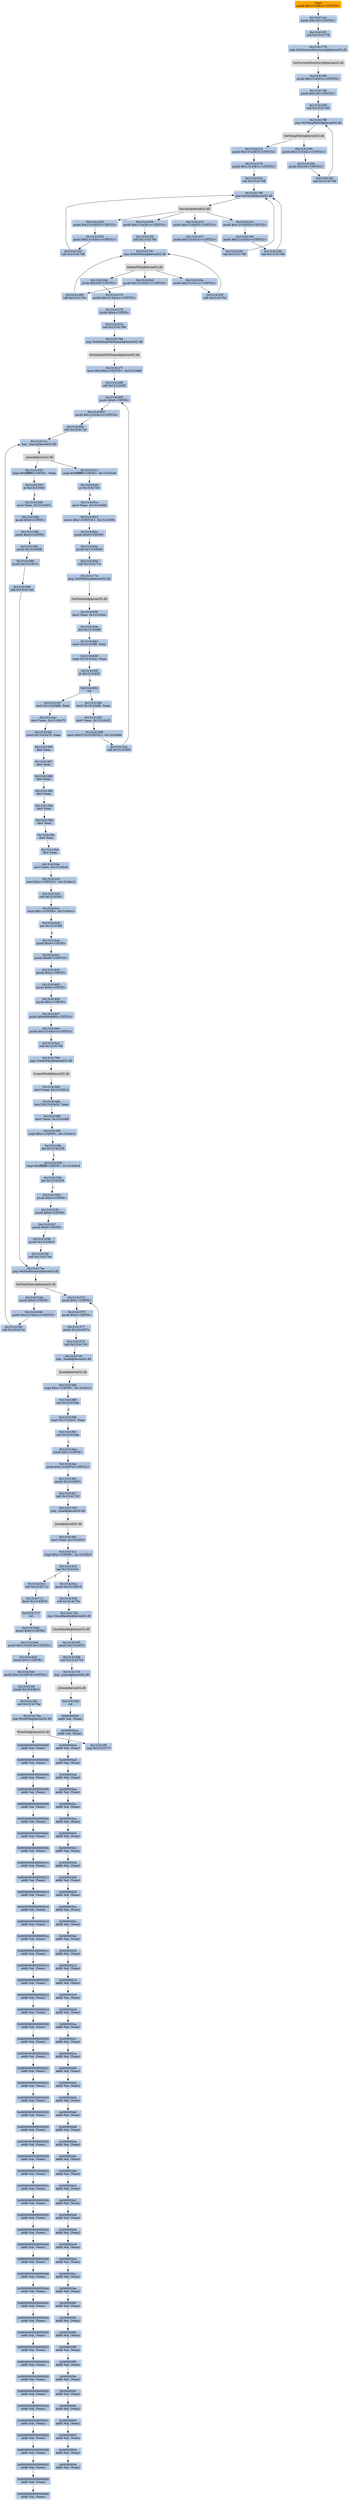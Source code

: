 digraph G {
node[shape=rectangle,style=filled,fillcolor=lightsteelblue,color=lightsteelblue]
bgcolor="transparent"
a0x131411e7pushl_0x13143b1cUINT32[label="start\npushl $0x13143b1c<UINT32>",fillcolor="orange",color="lightgrey"];
a0x131411ecpushl_0x100UINT32[label="0x131411ec\npushl $0x100<UINT32>"];
a0x131411f1call_0x13141778[label="0x131411f1\ncall 0x13141778"];
a0x13141778jmp_GetCurrentDirectoryA_kernel32_dll[label="0x13141778\njmp GetCurrentDirectoryA@kernel32.dll"];
GetCurrentDirectoryA_kernel32_dll[label="GetCurrentDirectoryA@kernel32.dll",fillcolor="lightgrey",color="lightgrey"];
a0x131411f6pushl_0x13143c1cUINT32[label="0x131411f6\npushl $0x13143c1c<UINT32>"];
a0x131411fbpushl_0x100UINT32[label="0x131411fb\npushl $0x100<UINT32>"];
a0x13141200call_0x13141790[label="0x13141200\ncall 0x13141790"];
a0x13141790jmp_GetTempPathA_kernel32_dll[label="0x13141790\njmp GetTempPathA@kernel32.dll"];
GetTempPathA_kernel32_dll[label="GetTempPathA@kernel32.dll",fillcolor="lightgrey",color="lightgrey"];
a0x13141205pushl_0x13143d1cUINT32[label="0x13141205\npushl $0x13143d1c<UINT32>"];
a0x1314120apushl_0x100UINT32[label="0x1314120a\npushl $0x100<UINT32>"];
a0x1314120fcall_0x13141790[label="0x1314120f\ncall 0x13141790"];
a0x13141214pushl_0x13143023UINT32[label="0x13141214\npushl $0x13143023<UINT32>"];
a0x13141219pushl_0x13143b1cUINT32[label="0x13141219\npushl $0x13143b1c<UINT32>"];
a0x1314121ecall_0x131417d8[label="0x1314121e\ncall 0x131417d8"];
a0x131417d8jmp_lstrcatA_kernel32_dll[label="0x131417d8\njmp lstrcatA@kernel32.dll"];
lstrcatA_kernel32_dll[label="lstrcatA@kernel32.dll",fillcolor="lightgrey",color="lightgrey"];
a0x13141223pushl_0x13143025UINT32[label="0x13141223\npushl $0x13143025<UINT32>"];
a0x13141228pushl_0x13143b1cUINT32[label="0x13141228\npushl $0x13143b1c<UINT32>"];
a0x1314122dcall_0x131417d8[label="0x1314122d\ncall 0x131417d8"];
a0x13141232pushl_0x13143051UINT32[label="0x13141232\npushl $0x13143051<UINT32>"];
a0x13141237pushl_0x13143c1cUINT32[label="0x13141237\npushl $0x13143c1c<UINT32>"];
a0x1314123ccall_0x131417d8[label="0x1314123c\ncall 0x131417d8"];
a0x13141241pushl_0x13143025UINT32[label="0x13141241\npushl $0x13143025<UINT32>"];
a0x13141246pushl_0x13143d1cUINT32[label="0x13141246\npushl $0x13143d1c<UINT32>"];
a0x1314124bcall_0x131417d8[label="0x1314124b\ncall 0x131417d8"];
a0x13141250pushl_0x13143b1cUINT32[label="0x13141250\npushl $0x13143b1c<UINT32>"];
a0x13141255call_0x1314176c[label="0x13141255\ncall 0x1314176c"];
a0x1314176cjmp_DeleteFileA_kernel32_dll[label="0x1314176c\njmp DeleteFileA@kernel32.dll"];
DeleteFileA_kernel32_dll[label="DeleteFileA@kernel32.dll",fillcolor="lightgrey",color="lightgrey"];
a0x1314125apushl_0x13143c1cUINT32[label="0x1314125a\npushl $0x13143c1c<UINT32>"];
a0x1314125fcall_0x1314176c[label="0x1314125f\ncall 0x1314176c"];
a0x13141264pushl_0x13143d1cUINT32[label="0x13141264\npushl $0x13143d1c<UINT32>"];
a0x13141269call_0x1314176c[label="0x13141269\ncall 0x1314176c"];
a0x1314126epushl_0x100UINT32[label="0x1314126e\npushl $0x100<UINT32>"];
a0x13141273pushl_0x13143a1cUINT32[label="0x13141273\npushl $0x13143a1c<UINT32>"];
a0x13141278pushl_0x0UINT8[label="0x13141278\npushl $0x0<UINT8>"];
a0x1314127acall_0x13141784[label="0x1314127a\ncall 0x13141784"];
a0x13141784jmp_GetModuleFileNameA_kernel32_dll[label="0x13141784\njmp GetModuleFileNameA@kernel32.dll"];
GetModuleFileNameA_kernel32_dll[label="GetModuleFileNameA@kernel32.dll",fillcolor="lightgrey",color="lightgrey"];
a0x1314127fmovl_0x1964UINT32_0x131434f8[label="0x1314127f\nmovl $0x1964<UINT32>, 0x131434f8"];
a0x13141289call_0x13141605[label="0x13141289\ncall 0x13141605"];
a0x13141605pushl_0x0UINT8[label="0x13141605\npushl $0x0<UINT8>"];
a0x13141607pushl_0x13143a1cUINT32[label="0x13141607\npushl $0x13143a1c<UINT32>"];
a0x1314160ccall_0x131417cc[label="0x1314160c\ncall 0x131417cc"];
a0x131417ccjmp__lopen_kernel32_dll[label="0x131417cc\njmp _lopen@kernel32.dll"];
a_lopen_kernel32_dll[label="_lopen@kernel32.dll",fillcolor="lightgrey",color="lightgrey"];
a0x13141611cmpl_0xffffffffUINT8_0x131435e8[label="0x13141611\ncmpl $0xffffffff<UINT8>, 0x131435e8"];
a0x13141618je_0x13141703[label="0x13141618\nje 0x13141703"];
a0x1314161emovl_eax_0x131435e8[label="0x1314161e\nmovl %eax, 0x131435e8"];
a0x13141623movw_0x1UINT16_0x1314300b[label="0x13141623\nmovw $0x1<UINT16>, 0x1314300b"];
a0x1314162cpushl_0x0UINT8[label="0x1314162c\npushl $0x0<UINT8>"];
a0x1314162epushl_0x131435e8[label="0x1314162e\npushl 0x131435e8"];
a0x13141634call_0x1314177e[label="0x13141634\ncall 0x1314177e"];
a0x1314177ejmp_GetFileSize_kernel32_dll[label="0x1314177e\njmp GetFileSize@kernel32.dll"];
GetFileSize_kernel32_dll[label="GetFileSize@kernel32.dll",fillcolor="lightgrey",color="lightgrey"];
a0x13141639movl_eax_0x131435ec[label="0x13141639\nmovl %eax, 0x131435ec"];
a0x1314163eincl_0x131434f8[label="0x1314163e\nincl 0x131434f8"];
a0x13141644movl_0x131434f8_eax[label="0x13141644\nmovl 0x131434f8, %eax"];
a0x13141649cmpl_0x131435ec_eax[label="0x13141649\ncmpl 0x131435ec, %eax"];
a0x1314164fjb_0x13141652[label="0x1314164f\njb 0x13141652"];
a0x13141651ret[label="0x13141651\nret"];
a0x1314128emovl_0x131434f8_eax[label="0x1314128e\nmovl 0x131434f8, %eax"];
a0x13141293movl_eax_0x13143e20[label="0x13141293\nmovl %eax, 0x13143e20"];
a0x13141298movl_0x2710UINT32_0x131434f8[label="0x13141298\nmovl $0x2710<UINT32>, 0x131434f8"];
a0x131412a2call_0x13141605[label="0x131412a2\ncall 0x13141605"];
a0x131412a7movl_0x131434f8_eax[label="0x131412a7\nmovl 0x131434f8, %eax"];
a0x131412acmovl_eax_0x13143e70[label="0x131412ac\nmovl %eax, 0x13143e70"];
a0x131412b1movl_0x13143e70_eax[label="0x131412b1\nmovl 0x13143e70, %eax"];
a0x131412b6decl_eax[label="0x131412b6\ndecl %eax"];
a0x131412b7decl_eax[label="0x131412b7\ndecl %eax"];
a0x131412b8decl_eax[label="0x131412b8\ndecl %eax"];
a0x131412b9decl_eax[label="0x131412b9\ndecl %eax"];
a0x131412badecl_eax[label="0x131412ba\ndecl %eax"];
a0x131412bbdecl_eax[label="0x131412bb\ndecl %eax"];
a0x131412bcdecl_eax[label="0x131412bc\ndecl %eax"];
a0x131412bddecl_eax[label="0x131412bd\ndecl %eax"];
a0x131412bemovl_eax_0x13143ec0[label="0x131412be\nmovl %eax, 0x13143ec0"];
a0x131412c3movl_0x1UINT32_0x13143e1c[label="0x131412c3\nmovl $0x1<UINT32>, 0x13143e1c"];
a0x131412cdcall_0x131414c1[label="0x131412cd\ncall 0x131414c1"];
a0x131414c1cmpl_0x1UINT8_0x13143e1c[label="0x131414c1\ncmpl $0x1<UINT8>, 0x13143e1c"];
a0x131414c8jne_0x131414f5[label="0x131414c8\njne 0x131414f5"];
a0x131414capushl_0x0UINT8[label="0x131414ca\npushl $0x0<UINT8>"];
a0x131414ccpushl_0x80UINT32[label="0x131414cc\npushl $0x80<UINT32>"];
a0x131414d1pushl_0x2UINT8[label="0x131414d1\npushl $0x2<UINT8>"];
a0x131414d3pushl_0x0UINT8[label="0x131414d3\npushl $0x0<UINT8>"];
a0x131414d5pushl_0x1UINT8[label="0x131414d5\npushl $0x1<UINT8>"];
a0x131414d7pushl_0x40000000UINT32[label="0x131414d7\npushl $0x40000000<UINT32>"];
a0x131414dcpushl_0x13143b1cUINT32[label="0x131414dc\npushl $0x13143b1c<UINT32>"];
a0x131414e1call_0x13141766[label="0x131414e1\ncall 0x13141766"];
a0x13141766jmp_CreateFileA_kernel32_dll[label="0x13141766\njmp CreateFileA@kernel32.dll"];
CreateFileA_kernel32_dll[label="CreateFileA@kernel32.dll",fillcolor="lightgrey",color="lightgrey"];
a0x131414e6movl_eax_0x13143614[label="0x131414e6\nmovl %eax, 0x13143614"];
a0x131414ebmovl_0x13143e20_eax[label="0x131414eb\nmovl 0x13143e20, %eax"];
a0x131414f0movl_eax_0x131434f8[label="0x131414f0\nmovl %eax, 0x131434f8"];
a0x131414f5cmpl_0x2UINT8_0x13143e1c[label="0x131414f5\ncmpl $0x2<UINT8>, 0x13143e1c"];
a0x131414fcjne_0x13141529[label="0x131414fc\njne 0x13141529"];
a0x13141529cmpl_0xffffffffUINT8_0x13143614[label="0x13141529\ncmpl $0xffffffff<UINT8>, 0x13143614"];
a0x13141530jne_0x13141533[label="0x13141530\njne 0x13141533"];
a0x13141533pushl_0x2UINT8[label="0x13141533\npushl $0x2<UINT8>"];
a0x13141535pushl_0x0UINT8[label="0x13141535\npushl $0x0<UINT8>"];
a0x13141537pushl_0x0UINT8[label="0x13141537\npushl $0x0<UINT8>"];
a0x13141539pushl_0x13143614[label="0x13141539\npushl 0x13143614"];
a0x1314153fcall_0x131417ae[label="0x1314153f\ncall 0x131417ae"];
a0x131417aejmp_SetFilePointer_kernel32_dll[label="0x131417ae\njmp SetFilePointer@kernel32.dll"];
SetFilePointer_kernel32_dll[label="SetFilePointer@kernel32.dll",fillcolor="lightgrey",color="lightgrey"];
a0x13141544pushl_0x0UINT8[label="0x13141544\npushl $0x0<UINT8>"];
a0x13141546pushl_0x13143a1cUINT32[label="0x13141546\npushl $0x13143a1c<UINT32>"];
a0x1314154bcall_0x131417cc[label="0x1314154b\ncall 0x131417cc"];
a0x13141550cmpl_0xffffffffUINT8_eax[label="0x13141550\ncmpl $0xffffffff<UINT8>, %eax"];
a0x13141553je_0x13141604[label="0x13141553\nje 0x13141604"];
a0x13141559movl_eax_0x1314307e[label="0x13141559\nmovl %eax, 0x1314307e"];
a0x1314155epushl_0x0UINT8[label="0x1314155e\npushl $0x0<UINT8>"];
a0x13141560pushl_0x0UINT8[label="0x13141560\npushl $0x0<UINT8>"];
a0x13141562pushl_0x131434f8[label="0x13141562\npushl 0x131434f8"];
a0x13141568pushl_0x1314307e[label="0x13141568\npushl 0x1314307e"];
a0x1314156ecall_0x131417ae[label="0x1314156e\ncall 0x131417ae"];
a0x13141573pushl_0x1UINT8[label="0x13141573\npushl $0x1<UINT8>"];
a0x13141575pushl_0x0UINT8[label="0x13141575\npushl $0x0<UINT8>"];
a0x13141577pushl_0x1314307e[label="0x13141577\npushl 0x1314307e"];
a0x1314157dcall_0x131417c6[label="0x1314157d\ncall 0x131417c6"];
a0x131417c6jmp__llseek_kernel32_dll[label="0x131417c6\njmp _llseek@kernel32.dll"];
a_llseek_kernel32_dll[label="_llseek@kernel32.dll",fillcolor="lightgrey",color="lightgrey"];
a0x13141582cmpl_0x1UINT8_0x13143e1c[label="0x13141582\ncmpl $0x1<UINT8>, 0x13143e1c"];
a0x13141589jne_0x131415aa[label="0x13141589\njne 0x131415aa"];
a0x1314158bcmpl_0x13143ec0_eax[label="0x1314158b\ncmpl 0x13143ec0, %eax"];
a0x13141591jne_0x131415aa[label="0x13141591\njne 0x131415aa"];
a0x131415aapushl_0x1UINT8[label="0x131415aa\npushl $0x1<UINT8>"];
a0x131415acpushl_0x1314307dUINT32[label="0x131415ac\npushl $0x1314307d<UINT32>"];
a0x131415b1pushl_0x1314307e[label="0x131415b1\npushl 0x1314307e"];
a0x131415b7call_0x131417d2[label="0x131415b7\ncall 0x131417d2"];
a0x131417d2jmp__lread_kernel32_dll[label="0x131417d2\njmp _lread@kernel32.dll"];
a_lread_kernel32_dll[label="_lread@kernel32.dll",fillcolor="lightgrey",color="lightgrey"];
a0x131415bcmovl_eax_0x13143f10[label="0x131415bc\nmovl %eax, 0x13143f10"];
a0x131415c1cmpl_0x1UINT8_0x13143f10[label="0x131415c1\ncmpl $0x1<UINT8>, 0x13143f10"];
a0x131415c8jae_0x131415e1[label="0x131415c8\njae 0x131415e1"];
a0x131415capushl_0x13143614[label="0x131415ca\npushl 0x13143614"];
a0x131415e1call_0x13141711[label="0x131415e1\ncall 0x13141711"];
a0x13141711decb_0x1314307d[label="0x13141711\ndecb 0x1314307d"];
a0x13141717ret[label="0x13141717\nret"];
a0x131415e6pushl_0x0UINT8[label="0x131415e6\npushl $0x0<UINT8>"];
a0x131415e8pushl_0x13143618UINT32[label="0x131415e8\npushl $0x13143618<UINT32>"];
a0x131415edpushl_0x1UINT8[label="0x131415ed\npushl $0x1<UINT8>"];
a0x131415efpushl_0x1314307dUINT32[label="0x131415ef\npushl $0x1314307d<UINT32>"];
a0x131415f4pushl_0x13143614[label="0x131415f4\npushl 0x13143614"];
a0x131415facall_0x131417ba[label="0x131415fa\ncall 0x131417ba"];
a0x131417bajmp_WriteFile_kernel32_dll[label="0x131417ba\njmp WriteFile@kernel32.dll"];
WriteFile_kernel32_dll[label="WriteFile@kernel32.dll",fillcolor="lightgrey",color="lightgrey"];
a0x131415ffjmp_0x13141573[label="0x131415ff\njmp 0x13141573"];
a0x8000000000000000addb_al_eax_[label="0x8000000000000000\naddb %al, (%eax)"];
a0x8000000000000002addb_al_eax_[label="0x8000000000000002\naddb %al, (%eax)"];
a0x8000000000000004addb_al_eax_[label="0x8000000000000004\naddb %al, (%eax)"];
a0x8000000000000006addb_al_eax_[label="0x8000000000000006\naddb %al, (%eax)"];
a0x8000000000000008addb_al_eax_[label="0x8000000000000008\naddb %al, (%eax)"];
a0x800000000000000aaddb_al_eax_[label="0x800000000000000a\naddb %al, (%eax)"];
a0x800000000000000caddb_al_eax_[label="0x800000000000000c\naddb %al, (%eax)"];
a0x800000000000000eaddb_al_eax_[label="0x800000000000000e\naddb %al, (%eax)"];
a0x8000000000000010addb_al_eax_[label="0x8000000000000010\naddb %al, (%eax)"];
a0x8000000000000012addb_al_eax_[label="0x8000000000000012\naddb %al, (%eax)"];
a0x8000000000000014addb_al_eax_[label="0x8000000000000014\naddb %al, (%eax)"];
a0x8000000000000016addb_al_eax_[label="0x8000000000000016\naddb %al, (%eax)"];
a0x8000000000000018addb_al_eax_[label="0x8000000000000018\naddb %al, (%eax)"];
a0x800000000000001aaddb_al_eax_[label="0x800000000000001a\naddb %al, (%eax)"];
a0x800000000000001caddb_al_eax_[label="0x800000000000001c\naddb %al, (%eax)"];
a0x800000000000001eaddb_al_eax_[label="0x800000000000001e\naddb %al, (%eax)"];
a0x8000000000000020addb_al_eax_[label="0x8000000000000020\naddb %al, (%eax)"];
a0x8000000000000022addb_al_eax_[label="0x8000000000000022\naddb %al, (%eax)"];
a0x8000000000000024addb_al_eax_[label="0x8000000000000024\naddb %al, (%eax)"];
a0x8000000000000026addb_al_eax_[label="0x8000000000000026\naddb %al, (%eax)"];
a0x8000000000000028addb_al_eax_[label="0x8000000000000028\naddb %al, (%eax)"];
a0x800000000000002aaddb_al_eax_[label="0x800000000000002a\naddb %al, (%eax)"];
a0x800000000000002caddb_al_eax_[label="0x800000000000002c\naddb %al, (%eax)"];
a0x800000000000002eaddb_al_eax_[label="0x800000000000002e\naddb %al, (%eax)"];
a0x8000000000000030addb_al_eax_[label="0x8000000000000030\naddb %al, (%eax)"];
a0x8000000000000032addb_al_eax_[label="0x8000000000000032\naddb %al, (%eax)"];
a0x8000000000000034addb_al_eax_[label="0x8000000000000034\naddb %al, (%eax)"];
a0x8000000000000036addb_al_eax_[label="0x8000000000000036\naddb %al, (%eax)"];
a0x8000000000000038addb_al_eax_[label="0x8000000000000038\naddb %al, (%eax)"];
a0x800000000000003aaddb_al_eax_[label="0x800000000000003a\naddb %al, (%eax)"];
a0x800000000000003caddb_al_eax_[label="0x800000000000003c\naddb %al, (%eax)"];
a0x800000000000003eaddb_al_eax_[label="0x800000000000003e\naddb %al, (%eax)"];
a0x8000000000000040addb_al_eax_[label="0x8000000000000040\naddb %al, (%eax)"];
a0x8000000000000042addb_al_eax_[label="0x8000000000000042\naddb %al, (%eax)"];
a0x8000000000000044addb_al_eax_[label="0x8000000000000044\naddb %al, (%eax)"];
a0x8000000000000046addb_al_eax_[label="0x8000000000000046\naddb %al, (%eax)"];
a0x8000000000000048addb_al_eax_[label="0x8000000000000048\naddb %al, (%eax)"];
a0x800000000000004aaddb_al_eax_[label="0x800000000000004a\naddb %al, (%eax)"];
a0x800000000000004caddb_al_eax_[label="0x800000000000004c\naddb %al, (%eax)"];
a0x800000000000004eaddb_al_eax_[label="0x800000000000004e\naddb %al, (%eax)"];
a0x8000000000000050addb_al_eax_[label="0x8000000000000050\naddb %al, (%eax)"];
a0x8000000000000052addb_al_eax_[label="0x8000000000000052\naddb %al, (%eax)"];
a0x8000000000000054addb_al_eax_[label="0x8000000000000054\naddb %al, (%eax)"];
a0x8000000000000056addb_al_eax_[label="0x8000000000000056\naddb %al, (%eax)"];
a0x8000000000000058addb_al_eax_[label="0x8000000000000058\naddb %al, (%eax)"];
a0x800000000000005aaddb_al_eax_[label="0x800000000000005a\naddb %al, (%eax)"];
a0x800000000000005caddb_al_eax_[label="0x800000000000005c\naddb %al, (%eax)"];
a0x800000000000005eaddb_al_eax_[label="0x800000000000005e\naddb %al, (%eax)"];
a0x8000000000000060addb_al_eax_[label="0x8000000000000060\naddb %al, (%eax)"];
a0x8000000000000062addb_al_eax_[label="0x8000000000000062\naddb %al, (%eax)"];
a0x8000000000000064addb_al_eax_[label="0x8000000000000064\naddb %al, (%eax)"];
a0x8000000000000066addb_al_eax_[label="0x8000000000000066\naddb %al, (%eax)"];
a0x131415d0call_0x1314175a[label="0x131415d0\ncall 0x1314175a"];
a0x1314175ajmp_CloseHandle_kernel32_dll[label="0x1314175a\njmp CloseHandle@kernel32.dll"];
CloseHandle_kernel32_dll[label="CloseHandle@kernel32.dll",fillcolor="lightgrey",color="lightgrey"];
a0x131415d5pushl_0x1314307e[label="0x131415d5\npushl 0x1314307e"];
a0x131415dbcall_0x131417c0[label="0x131415db\ncall 0x131417c0"];
a0x131417c0jmp__lclose_kernel32_dll[label="0x131417c0\njmp _lclose@kernel32.dll"];
a_lclose_kernel32_dll[label="_lclose@kernel32.dll",fillcolor="lightgrey",color="lightgrey"];
a0x131415e0ret[label="0x131415e0\nret"];
a0x000005a0addb_al_eax_[label="0x000005a0\naddb %al, (%eax)"];
a0x000005a2addb_al_eax_[label="0x000005a2\naddb %al, (%eax)"];
a0x000005a4addb_al_eax_[label="0x000005a4\naddb %al, (%eax)"];
a0x000005a6addb_al_eax_[label="0x000005a6\naddb %al, (%eax)"];
a0x000005a8addb_al_eax_[label="0x000005a8\naddb %al, (%eax)"];
a0x000005aaaddb_al_eax_[label="0x000005aa\naddb %al, (%eax)"];
a0x000005acaddb_al_eax_[label="0x000005ac\naddb %al, (%eax)"];
a0x000005aeaddb_al_eax_[label="0x000005ae\naddb %al, (%eax)"];
a0x000005b0addb_al_eax_[label="0x000005b0\naddb %al, (%eax)"];
a0x000005b2addb_al_eax_[label="0x000005b2\naddb %al, (%eax)"];
a0x000005b4addb_al_eax_[label="0x000005b4\naddb %al, (%eax)"];
a0x000005b6addb_al_eax_[label="0x000005b6\naddb %al, (%eax)"];
a0x000005b8addb_al_eax_[label="0x000005b8\naddb %al, (%eax)"];
a0x000005baaddb_al_eax_[label="0x000005ba\naddb %al, (%eax)"];
a0x000005bcaddb_al_eax_[label="0x000005bc\naddb %al, (%eax)"];
a0x000005beaddb_al_eax_[label="0x000005be\naddb %al, (%eax)"];
a0x000005c0addb_al_eax_[label="0x000005c0\naddb %al, (%eax)"];
a0x000005c2addb_al_eax_[label="0x000005c2\naddb %al, (%eax)"];
a0x000005c4addb_al_eax_[label="0x000005c4\naddb %al, (%eax)"];
a0x000005c6addb_al_eax_[label="0x000005c6\naddb %al, (%eax)"];
a0x000005c8addb_al_eax_[label="0x000005c8\naddb %al, (%eax)"];
a0x000005caaddb_al_eax_[label="0x000005ca\naddb %al, (%eax)"];
a0x000005ccaddb_al_eax_[label="0x000005cc\naddb %al, (%eax)"];
a0x000005ceaddb_al_eax_[label="0x000005ce\naddb %al, (%eax)"];
a0x000005d0addb_al_eax_[label="0x000005d0\naddb %al, (%eax)"];
a0x000005d2addb_al_eax_[label="0x000005d2\naddb %al, (%eax)"];
a0x000005d4addb_al_eax_[label="0x000005d4\naddb %al, (%eax)"];
a0x000005d6addb_al_eax_[label="0x000005d6\naddb %al, (%eax)"];
a0x000005d8addb_al_eax_[label="0x000005d8\naddb %al, (%eax)"];
a0x000005daaddb_al_eax_[label="0x000005da\naddb %al, (%eax)"];
a0x000005dcaddb_al_eax_[label="0x000005dc\naddb %al, (%eax)"];
a0x000005deaddb_al_eax_[label="0x000005de\naddb %al, (%eax)"];
a0x000005e0addb_al_eax_[label="0x000005e0\naddb %al, (%eax)"];
a0x000005e2addb_al_eax_[label="0x000005e2\naddb %al, (%eax)"];
a0x000005e4addb_al_eax_[label="0x000005e4\naddb %al, (%eax)"];
a0x000005e6addb_al_eax_[label="0x000005e6\naddb %al, (%eax)"];
a0x000005e8addb_al_eax_[label="0x000005e8\naddb %al, (%eax)"];
a0x000005eaaddb_al_eax_[label="0x000005ea\naddb %al, (%eax)"];
a0x000005ecaddb_al_eax_[label="0x000005ec\naddb %al, (%eax)"];
a0x000005eeaddb_al_eax_[label="0x000005ee\naddb %al, (%eax)"];
a0x000005f0addb_al_eax_[label="0x000005f0\naddb %al, (%eax)"];
a0x000005f2addb_al_eax_[label="0x000005f2\naddb %al, (%eax)"];
a0x000005f4addb_al_eax_[label="0x000005f4\naddb %al, (%eax)"];
a0x000005f6addb_al_eax_[label="0x000005f6\naddb %al, (%eax)"];
a0x000005f8addb_al_eax_[label="0x000005f8\naddb %al, (%eax)"];
a0x000005faaddb_al_eax_[label="0x000005fa\naddb %al, (%eax)"];
a0x000005fcaddb_al_eax_[label="0x000005fc\naddb %al, (%eax)"];
a0x000005feaddb_al_eax_[label="0x000005fe\naddb %al, (%eax)"];
a0x00000600addb_al_eax_[label="0x00000600\naddb %al, (%eax)"];
a0x00000602addb_al_eax_[label="0x00000602\naddb %al, (%eax)"];
a0x00000604addb_al_eax_[label="0x00000604\naddb %al, (%eax)"];
a0x00000606addb_al_eax_[label="0x00000606\naddb %al, (%eax)"];
a0x131411e7pushl_0x13143b1cUINT32 -> a0x131411ecpushl_0x100UINT32 [color="#000000"];
a0x131411ecpushl_0x100UINT32 -> a0x131411f1call_0x13141778 [color="#000000"];
a0x131411f1call_0x13141778 -> a0x13141778jmp_GetCurrentDirectoryA_kernel32_dll [color="#000000"];
a0x13141778jmp_GetCurrentDirectoryA_kernel32_dll -> GetCurrentDirectoryA_kernel32_dll [color="#000000"];
GetCurrentDirectoryA_kernel32_dll -> a0x131411f6pushl_0x13143c1cUINT32 [color="#000000"];
a0x131411f6pushl_0x13143c1cUINT32 -> a0x131411fbpushl_0x100UINT32 [color="#000000"];
a0x131411fbpushl_0x100UINT32 -> a0x13141200call_0x13141790 [color="#000000"];
a0x13141200call_0x13141790 -> a0x13141790jmp_GetTempPathA_kernel32_dll [color="#000000"];
a0x13141790jmp_GetTempPathA_kernel32_dll -> GetTempPathA_kernel32_dll [color="#000000"];
GetTempPathA_kernel32_dll -> a0x13141205pushl_0x13143d1cUINT32 [color="#000000"];
a0x13141205pushl_0x13143d1cUINT32 -> a0x1314120apushl_0x100UINT32 [color="#000000"];
a0x1314120apushl_0x100UINT32 -> a0x1314120fcall_0x13141790 [color="#000000"];
a0x1314120fcall_0x13141790 -> a0x13141790jmp_GetTempPathA_kernel32_dll [color="#000000"];
GetTempPathA_kernel32_dll -> a0x13141214pushl_0x13143023UINT32 [color="#000000"];
a0x13141214pushl_0x13143023UINT32 -> a0x13141219pushl_0x13143b1cUINT32 [color="#000000"];
a0x13141219pushl_0x13143b1cUINT32 -> a0x1314121ecall_0x131417d8 [color="#000000"];
a0x1314121ecall_0x131417d8 -> a0x131417d8jmp_lstrcatA_kernel32_dll [color="#000000"];
a0x131417d8jmp_lstrcatA_kernel32_dll -> lstrcatA_kernel32_dll [color="#000000"];
lstrcatA_kernel32_dll -> a0x13141223pushl_0x13143025UINT32 [color="#000000"];
a0x13141223pushl_0x13143025UINT32 -> a0x13141228pushl_0x13143b1cUINT32 [color="#000000"];
a0x13141228pushl_0x13143b1cUINT32 -> a0x1314122dcall_0x131417d8 [color="#000000"];
a0x1314122dcall_0x131417d8 -> a0x131417d8jmp_lstrcatA_kernel32_dll [color="#000000"];
lstrcatA_kernel32_dll -> a0x13141232pushl_0x13143051UINT32 [color="#000000"];
a0x13141232pushl_0x13143051UINT32 -> a0x13141237pushl_0x13143c1cUINT32 [color="#000000"];
a0x13141237pushl_0x13143c1cUINT32 -> a0x1314123ccall_0x131417d8 [color="#000000"];
a0x1314123ccall_0x131417d8 -> a0x131417d8jmp_lstrcatA_kernel32_dll [color="#000000"];
lstrcatA_kernel32_dll -> a0x13141241pushl_0x13143025UINT32 [color="#000000"];
a0x13141241pushl_0x13143025UINT32 -> a0x13141246pushl_0x13143d1cUINT32 [color="#000000"];
a0x13141246pushl_0x13143d1cUINT32 -> a0x1314124bcall_0x131417d8 [color="#000000"];
a0x1314124bcall_0x131417d8 -> a0x131417d8jmp_lstrcatA_kernel32_dll [color="#000000"];
lstrcatA_kernel32_dll -> a0x13141250pushl_0x13143b1cUINT32 [color="#000000"];
a0x13141250pushl_0x13143b1cUINT32 -> a0x13141255call_0x1314176c [color="#000000"];
a0x13141255call_0x1314176c -> a0x1314176cjmp_DeleteFileA_kernel32_dll [color="#000000"];
a0x1314176cjmp_DeleteFileA_kernel32_dll -> DeleteFileA_kernel32_dll [color="#000000"];
DeleteFileA_kernel32_dll -> a0x1314125apushl_0x13143c1cUINT32 [color="#000000"];
a0x1314125apushl_0x13143c1cUINT32 -> a0x1314125fcall_0x1314176c [color="#000000"];
a0x1314125fcall_0x1314176c -> a0x1314176cjmp_DeleteFileA_kernel32_dll [color="#000000"];
DeleteFileA_kernel32_dll -> a0x13141264pushl_0x13143d1cUINT32 [color="#000000"];
a0x13141264pushl_0x13143d1cUINT32 -> a0x13141269call_0x1314176c [color="#000000"];
a0x13141269call_0x1314176c -> a0x1314176cjmp_DeleteFileA_kernel32_dll [color="#000000"];
DeleteFileA_kernel32_dll -> a0x1314126epushl_0x100UINT32 [color="#000000"];
a0x1314126epushl_0x100UINT32 -> a0x13141273pushl_0x13143a1cUINT32 [color="#000000"];
a0x13141273pushl_0x13143a1cUINT32 -> a0x13141278pushl_0x0UINT8 [color="#000000"];
a0x13141278pushl_0x0UINT8 -> a0x1314127acall_0x13141784 [color="#000000"];
a0x1314127acall_0x13141784 -> a0x13141784jmp_GetModuleFileNameA_kernel32_dll [color="#000000"];
a0x13141784jmp_GetModuleFileNameA_kernel32_dll -> GetModuleFileNameA_kernel32_dll [color="#000000"];
GetModuleFileNameA_kernel32_dll -> a0x1314127fmovl_0x1964UINT32_0x131434f8 [color="#000000"];
a0x1314127fmovl_0x1964UINT32_0x131434f8 -> a0x13141289call_0x13141605 [color="#000000"];
a0x13141289call_0x13141605 -> a0x13141605pushl_0x0UINT8 [color="#000000"];
a0x13141605pushl_0x0UINT8 -> a0x13141607pushl_0x13143a1cUINT32 [color="#000000"];
a0x13141607pushl_0x13143a1cUINT32 -> a0x1314160ccall_0x131417cc [color="#000000"];
a0x1314160ccall_0x131417cc -> a0x131417ccjmp__lopen_kernel32_dll [color="#000000"];
a0x131417ccjmp__lopen_kernel32_dll -> a_lopen_kernel32_dll [color="#000000"];
a_lopen_kernel32_dll -> a0x13141611cmpl_0xffffffffUINT8_0x131435e8 [color="#000000"];
a0x13141611cmpl_0xffffffffUINT8_0x131435e8 -> a0x13141618je_0x13141703 [color="#000000"];
a0x13141618je_0x13141703 -> a0x1314161emovl_eax_0x131435e8 [color="#000000",label="F"];
a0x1314161emovl_eax_0x131435e8 -> a0x13141623movw_0x1UINT16_0x1314300b [color="#000000"];
a0x13141623movw_0x1UINT16_0x1314300b -> a0x1314162cpushl_0x0UINT8 [color="#000000"];
a0x1314162cpushl_0x0UINT8 -> a0x1314162epushl_0x131435e8 [color="#000000"];
a0x1314162epushl_0x131435e8 -> a0x13141634call_0x1314177e [color="#000000"];
a0x13141634call_0x1314177e -> a0x1314177ejmp_GetFileSize_kernel32_dll [color="#000000"];
a0x1314177ejmp_GetFileSize_kernel32_dll -> GetFileSize_kernel32_dll [color="#000000"];
GetFileSize_kernel32_dll -> a0x13141639movl_eax_0x131435ec [color="#000000"];
a0x13141639movl_eax_0x131435ec -> a0x1314163eincl_0x131434f8 [color="#000000"];
a0x1314163eincl_0x131434f8 -> a0x13141644movl_0x131434f8_eax [color="#000000"];
a0x13141644movl_0x131434f8_eax -> a0x13141649cmpl_0x131435ec_eax [color="#000000"];
a0x13141649cmpl_0x131435ec_eax -> a0x1314164fjb_0x13141652 [color="#000000"];
a0x1314164fjb_0x13141652 -> a0x13141651ret [color="#000000",label="F"];
a0x13141651ret -> a0x1314128emovl_0x131434f8_eax [color="#000000"];
a0x1314128emovl_0x131434f8_eax -> a0x13141293movl_eax_0x13143e20 [color="#000000"];
a0x13141293movl_eax_0x13143e20 -> a0x13141298movl_0x2710UINT32_0x131434f8 [color="#000000"];
a0x13141298movl_0x2710UINT32_0x131434f8 -> a0x131412a2call_0x13141605 [color="#000000"];
a0x131412a2call_0x13141605 -> a0x13141605pushl_0x0UINT8 [color="#000000"];
a0x13141651ret -> a0x131412a7movl_0x131434f8_eax [color="#000000"];
a0x131412a7movl_0x131434f8_eax -> a0x131412acmovl_eax_0x13143e70 [color="#000000"];
a0x131412acmovl_eax_0x13143e70 -> a0x131412b1movl_0x13143e70_eax [color="#000000"];
a0x131412b1movl_0x13143e70_eax -> a0x131412b6decl_eax [color="#000000"];
a0x131412b6decl_eax -> a0x131412b7decl_eax [color="#000000"];
a0x131412b7decl_eax -> a0x131412b8decl_eax [color="#000000"];
a0x131412b8decl_eax -> a0x131412b9decl_eax [color="#000000"];
a0x131412b9decl_eax -> a0x131412badecl_eax [color="#000000"];
a0x131412badecl_eax -> a0x131412bbdecl_eax [color="#000000"];
a0x131412bbdecl_eax -> a0x131412bcdecl_eax [color="#000000"];
a0x131412bcdecl_eax -> a0x131412bddecl_eax [color="#000000"];
a0x131412bddecl_eax -> a0x131412bemovl_eax_0x13143ec0 [color="#000000"];
a0x131412bemovl_eax_0x13143ec0 -> a0x131412c3movl_0x1UINT32_0x13143e1c [color="#000000"];
a0x131412c3movl_0x1UINT32_0x13143e1c -> a0x131412cdcall_0x131414c1 [color="#000000"];
a0x131412cdcall_0x131414c1 -> a0x131414c1cmpl_0x1UINT8_0x13143e1c [color="#000000"];
a0x131414c1cmpl_0x1UINT8_0x13143e1c -> a0x131414c8jne_0x131414f5 [color="#000000"];
a0x131414c8jne_0x131414f5 -> a0x131414capushl_0x0UINT8 [color="#000000",label="F"];
a0x131414capushl_0x0UINT8 -> a0x131414ccpushl_0x80UINT32 [color="#000000"];
a0x131414ccpushl_0x80UINT32 -> a0x131414d1pushl_0x2UINT8 [color="#000000"];
a0x131414d1pushl_0x2UINT8 -> a0x131414d3pushl_0x0UINT8 [color="#000000"];
a0x131414d3pushl_0x0UINT8 -> a0x131414d5pushl_0x1UINT8 [color="#000000"];
a0x131414d5pushl_0x1UINT8 -> a0x131414d7pushl_0x40000000UINT32 [color="#000000"];
a0x131414d7pushl_0x40000000UINT32 -> a0x131414dcpushl_0x13143b1cUINT32 [color="#000000"];
a0x131414dcpushl_0x13143b1cUINT32 -> a0x131414e1call_0x13141766 [color="#000000"];
a0x131414e1call_0x13141766 -> a0x13141766jmp_CreateFileA_kernel32_dll [color="#000000"];
a0x13141766jmp_CreateFileA_kernel32_dll -> CreateFileA_kernel32_dll [color="#000000"];
CreateFileA_kernel32_dll -> a0x131414e6movl_eax_0x13143614 [color="#000000"];
a0x131414e6movl_eax_0x13143614 -> a0x131414ebmovl_0x13143e20_eax [color="#000000"];
a0x131414ebmovl_0x13143e20_eax -> a0x131414f0movl_eax_0x131434f8 [color="#000000"];
a0x131414f0movl_eax_0x131434f8 -> a0x131414f5cmpl_0x2UINT8_0x13143e1c [color="#000000"];
a0x131414f5cmpl_0x2UINT8_0x13143e1c -> a0x131414fcjne_0x13141529 [color="#000000"];
a0x131414fcjne_0x13141529 -> a0x13141529cmpl_0xffffffffUINT8_0x13143614 [color="#000000",label="T"];
a0x13141529cmpl_0xffffffffUINT8_0x13143614 -> a0x13141530jne_0x13141533 [color="#000000"];
a0x13141530jne_0x13141533 -> a0x13141533pushl_0x2UINT8 [color="#000000",label="T"];
a0x13141533pushl_0x2UINT8 -> a0x13141535pushl_0x0UINT8 [color="#000000"];
a0x13141535pushl_0x0UINT8 -> a0x13141537pushl_0x0UINT8 [color="#000000"];
a0x13141537pushl_0x0UINT8 -> a0x13141539pushl_0x13143614 [color="#000000"];
a0x13141539pushl_0x13143614 -> a0x1314153fcall_0x131417ae [color="#000000"];
a0x1314153fcall_0x131417ae -> a0x131417aejmp_SetFilePointer_kernel32_dll [color="#000000"];
a0x131417aejmp_SetFilePointer_kernel32_dll -> SetFilePointer_kernel32_dll [color="#000000"];
SetFilePointer_kernel32_dll -> a0x13141544pushl_0x0UINT8 [color="#000000"];
a0x13141544pushl_0x0UINT8 -> a0x13141546pushl_0x13143a1cUINT32 [color="#000000"];
a0x13141546pushl_0x13143a1cUINT32 -> a0x1314154bcall_0x131417cc [color="#000000"];
a0x1314154bcall_0x131417cc -> a0x131417ccjmp__lopen_kernel32_dll [color="#000000"];
a_lopen_kernel32_dll -> a0x13141550cmpl_0xffffffffUINT8_eax [color="#000000"];
a0x13141550cmpl_0xffffffffUINT8_eax -> a0x13141553je_0x13141604 [color="#000000"];
a0x13141553je_0x13141604 -> a0x13141559movl_eax_0x1314307e [color="#000000",label="F"];
a0x13141559movl_eax_0x1314307e -> a0x1314155epushl_0x0UINT8 [color="#000000"];
a0x1314155epushl_0x0UINT8 -> a0x13141560pushl_0x0UINT8 [color="#000000"];
a0x13141560pushl_0x0UINT8 -> a0x13141562pushl_0x131434f8 [color="#000000"];
a0x13141562pushl_0x131434f8 -> a0x13141568pushl_0x1314307e [color="#000000"];
a0x13141568pushl_0x1314307e -> a0x1314156ecall_0x131417ae [color="#000000"];
a0x1314156ecall_0x131417ae -> a0x131417aejmp_SetFilePointer_kernel32_dll [color="#000000"];
SetFilePointer_kernel32_dll -> a0x13141573pushl_0x1UINT8 [color="#000000"];
a0x13141573pushl_0x1UINT8 -> a0x13141575pushl_0x0UINT8 [color="#000000"];
a0x13141575pushl_0x0UINT8 -> a0x13141577pushl_0x1314307e [color="#000000"];
a0x13141577pushl_0x1314307e -> a0x1314157dcall_0x131417c6 [color="#000000"];
a0x1314157dcall_0x131417c6 -> a0x131417c6jmp__llseek_kernel32_dll [color="#000000"];
a0x131417c6jmp__llseek_kernel32_dll -> a_llseek_kernel32_dll [color="#000000"];
a_llseek_kernel32_dll -> a0x13141582cmpl_0x1UINT8_0x13143e1c [color="#000000"];
a0x13141582cmpl_0x1UINT8_0x13143e1c -> a0x13141589jne_0x131415aa [color="#000000"];
a0x13141589jne_0x131415aa -> a0x1314158bcmpl_0x13143ec0_eax [color="#000000",label="F"];
a0x1314158bcmpl_0x13143ec0_eax -> a0x13141591jne_0x131415aa [color="#000000"];
a0x13141591jne_0x131415aa -> a0x131415aapushl_0x1UINT8 [color="#000000",label="T"];
a0x131415aapushl_0x1UINT8 -> a0x131415acpushl_0x1314307dUINT32 [color="#000000"];
a0x131415acpushl_0x1314307dUINT32 -> a0x131415b1pushl_0x1314307e [color="#000000"];
a0x131415b1pushl_0x1314307e -> a0x131415b7call_0x131417d2 [color="#000000"];
a0x131415b7call_0x131417d2 -> a0x131417d2jmp__lread_kernel32_dll [color="#000000"];
a0x131417d2jmp__lread_kernel32_dll -> a_lread_kernel32_dll [color="#000000"];
a_lread_kernel32_dll -> a0x131415bcmovl_eax_0x13143f10 [color="#000000"];
a0x131415bcmovl_eax_0x13143f10 -> a0x131415c1cmpl_0x1UINT8_0x13143f10 [color="#000000"];
a0x131415c1cmpl_0x1UINT8_0x13143f10 -> a0x131415c8jae_0x131415e1 [color="#000000"];
a0x131415c8jae_0x131415e1 -> a0x131415capushl_0x13143614 [color="#000000",label="F"];
a0x131415c8jae_0x131415e1 -> a0x131415e1call_0x13141711 [color="#000000",label="T"];
a0x131415e1call_0x13141711 -> a0x13141711decb_0x1314307d [color="#000000"];
a0x13141711decb_0x1314307d -> a0x13141717ret [color="#000000"];
a0x13141717ret -> a0x131415e6pushl_0x0UINT8 [color="#000000"];
a0x131415e6pushl_0x0UINT8 -> a0x131415e8pushl_0x13143618UINT32 [color="#000000"];
a0x131415e8pushl_0x13143618UINT32 -> a0x131415edpushl_0x1UINT8 [color="#000000"];
a0x131415edpushl_0x1UINT8 -> a0x131415efpushl_0x1314307dUINT32 [color="#000000"];
a0x131415efpushl_0x1314307dUINT32 -> a0x131415f4pushl_0x13143614 [color="#000000"];
a0x131415f4pushl_0x13143614 -> a0x131415facall_0x131417ba [color="#000000"];
a0x131415facall_0x131417ba -> a0x131417bajmp_WriteFile_kernel32_dll [color="#000000"];
a0x131417bajmp_WriteFile_kernel32_dll -> WriteFile_kernel32_dll [color="#000000"];
WriteFile_kernel32_dll -> a0x131415ffjmp_0x13141573 [color="#000000"];
a0x131415ffjmp_0x13141573 -> a0x13141573pushl_0x1UINT8 [color="#000000"];
WriteFile_kernel32_dll -> a0x8000000000000000addb_al_eax_ [color="#000000"];
a0x8000000000000000addb_al_eax_ -> a0x8000000000000002addb_al_eax_ [color="#000000"];
a0x8000000000000002addb_al_eax_ -> a0x8000000000000004addb_al_eax_ [color="#000000"];
a0x8000000000000004addb_al_eax_ -> a0x8000000000000006addb_al_eax_ [color="#000000"];
a0x8000000000000006addb_al_eax_ -> a0x8000000000000008addb_al_eax_ [color="#000000"];
a0x8000000000000008addb_al_eax_ -> a0x800000000000000aaddb_al_eax_ [color="#000000"];
a0x800000000000000aaddb_al_eax_ -> a0x800000000000000caddb_al_eax_ [color="#000000"];
a0x800000000000000caddb_al_eax_ -> a0x800000000000000eaddb_al_eax_ [color="#000000"];
a0x800000000000000eaddb_al_eax_ -> a0x8000000000000010addb_al_eax_ [color="#000000"];
a0x8000000000000010addb_al_eax_ -> a0x8000000000000012addb_al_eax_ [color="#000000"];
a0x8000000000000012addb_al_eax_ -> a0x8000000000000014addb_al_eax_ [color="#000000"];
a0x8000000000000014addb_al_eax_ -> a0x8000000000000016addb_al_eax_ [color="#000000"];
a0x8000000000000016addb_al_eax_ -> a0x8000000000000018addb_al_eax_ [color="#000000"];
a0x8000000000000018addb_al_eax_ -> a0x800000000000001aaddb_al_eax_ [color="#000000"];
a0x800000000000001aaddb_al_eax_ -> a0x800000000000001caddb_al_eax_ [color="#000000"];
a0x800000000000001caddb_al_eax_ -> a0x800000000000001eaddb_al_eax_ [color="#000000"];
a0x800000000000001eaddb_al_eax_ -> a0x8000000000000020addb_al_eax_ [color="#000000"];
a0x8000000000000020addb_al_eax_ -> a0x8000000000000022addb_al_eax_ [color="#000000"];
a0x8000000000000022addb_al_eax_ -> a0x8000000000000024addb_al_eax_ [color="#000000"];
a0x8000000000000024addb_al_eax_ -> a0x8000000000000026addb_al_eax_ [color="#000000"];
a0x8000000000000026addb_al_eax_ -> a0x8000000000000028addb_al_eax_ [color="#000000"];
a0x8000000000000028addb_al_eax_ -> a0x800000000000002aaddb_al_eax_ [color="#000000"];
a0x800000000000002aaddb_al_eax_ -> a0x800000000000002caddb_al_eax_ [color="#000000"];
a0x800000000000002caddb_al_eax_ -> a0x800000000000002eaddb_al_eax_ [color="#000000"];
a0x800000000000002eaddb_al_eax_ -> a0x8000000000000030addb_al_eax_ [color="#000000"];
a0x8000000000000030addb_al_eax_ -> a0x8000000000000032addb_al_eax_ [color="#000000"];
a0x8000000000000032addb_al_eax_ -> a0x8000000000000034addb_al_eax_ [color="#000000"];
a0x8000000000000034addb_al_eax_ -> a0x8000000000000036addb_al_eax_ [color="#000000"];
a0x8000000000000036addb_al_eax_ -> a0x8000000000000038addb_al_eax_ [color="#000000"];
a0x8000000000000038addb_al_eax_ -> a0x800000000000003aaddb_al_eax_ [color="#000000"];
a0x800000000000003aaddb_al_eax_ -> a0x800000000000003caddb_al_eax_ [color="#000000"];
a0x800000000000003caddb_al_eax_ -> a0x800000000000003eaddb_al_eax_ [color="#000000"];
a0x800000000000003eaddb_al_eax_ -> a0x8000000000000040addb_al_eax_ [color="#000000"];
a0x8000000000000040addb_al_eax_ -> a0x8000000000000042addb_al_eax_ [color="#000000"];
a0x8000000000000042addb_al_eax_ -> a0x8000000000000044addb_al_eax_ [color="#000000"];
a0x8000000000000044addb_al_eax_ -> a0x8000000000000046addb_al_eax_ [color="#000000"];
a0x8000000000000046addb_al_eax_ -> a0x8000000000000048addb_al_eax_ [color="#000000"];
a0x8000000000000048addb_al_eax_ -> a0x800000000000004aaddb_al_eax_ [color="#000000"];
a0x800000000000004aaddb_al_eax_ -> a0x800000000000004caddb_al_eax_ [color="#000000"];
a0x800000000000004caddb_al_eax_ -> a0x800000000000004eaddb_al_eax_ [color="#000000"];
a0x800000000000004eaddb_al_eax_ -> a0x8000000000000050addb_al_eax_ [color="#000000"];
a0x8000000000000050addb_al_eax_ -> a0x8000000000000052addb_al_eax_ [color="#000000"];
a0x8000000000000052addb_al_eax_ -> a0x8000000000000054addb_al_eax_ [color="#000000"];
a0x8000000000000054addb_al_eax_ -> a0x8000000000000056addb_al_eax_ [color="#000000"];
a0x8000000000000056addb_al_eax_ -> a0x8000000000000058addb_al_eax_ [color="#000000"];
a0x8000000000000058addb_al_eax_ -> a0x800000000000005aaddb_al_eax_ [color="#000000"];
a0x800000000000005aaddb_al_eax_ -> a0x800000000000005caddb_al_eax_ [color="#000000"];
a0x800000000000005caddb_al_eax_ -> a0x800000000000005eaddb_al_eax_ [color="#000000"];
a0x800000000000005eaddb_al_eax_ -> a0x8000000000000060addb_al_eax_ [color="#000000"];
a0x8000000000000060addb_al_eax_ -> a0x8000000000000062addb_al_eax_ [color="#000000"];
a0x8000000000000062addb_al_eax_ -> a0x8000000000000064addb_al_eax_ [color="#000000"];
a0x8000000000000064addb_al_eax_ -> a0x8000000000000066addb_al_eax_ [color="#000000"];
a0x131415capushl_0x13143614 -> a0x131415d0call_0x1314175a [color="#000000"];
a0x131415d0call_0x1314175a -> a0x1314175ajmp_CloseHandle_kernel32_dll [color="#000000"];
a0x1314175ajmp_CloseHandle_kernel32_dll -> CloseHandle_kernel32_dll [color="#000000"];
CloseHandle_kernel32_dll -> a0x131415d5pushl_0x1314307e [color="#000000"];
a0x131415d5pushl_0x1314307e -> a0x131415dbcall_0x131417c0 [color="#000000"];
a0x131415dbcall_0x131417c0 -> a0x131417c0jmp__lclose_kernel32_dll [color="#000000"];
a0x131417c0jmp__lclose_kernel32_dll -> a_lclose_kernel32_dll [color="#000000"];
a_lclose_kernel32_dll -> a0x131415e0ret [color="#000000"];
a0x131415e0ret -> a0x000005a0addb_al_eax_ [color="#000000"];
a0x000005a0addb_al_eax_ -> a0x000005a2addb_al_eax_ [color="#000000"];
a0x000005a2addb_al_eax_ -> a0x000005a4addb_al_eax_ [color="#000000"];
a0x000005a4addb_al_eax_ -> a0x000005a6addb_al_eax_ [color="#000000"];
a0x000005a6addb_al_eax_ -> a0x000005a8addb_al_eax_ [color="#000000"];
a0x000005a8addb_al_eax_ -> a0x000005aaaddb_al_eax_ [color="#000000"];
a0x000005aaaddb_al_eax_ -> a0x000005acaddb_al_eax_ [color="#000000"];
a0x000005acaddb_al_eax_ -> a0x000005aeaddb_al_eax_ [color="#000000"];
a0x000005aeaddb_al_eax_ -> a0x000005b0addb_al_eax_ [color="#000000"];
a0x000005b0addb_al_eax_ -> a0x000005b2addb_al_eax_ [color="#000000"];
a0x000005b2addb_al_eax_ -> a0x000005b4addb_al_eax_ [color="#000000"];
a0x000005b4addb_al_eax_ -> a0x000005b6addb_al_eax_ [color="#000000"];
a0x000005b6addb_al_eax_ -> a0x000005b8addb_al_eax_ [color="#000000"];
a0x000005b8addb_al_eax_ -> a0x000005baaddb_al_eax_ [color="#000000"];
a0x000005baaddb_al_eax_ -> a0x000005bcaddb_al_eax_ [color="#000000"];
a0x000005bcaddb_al_eax_ -> a0x000005beaddb_al_eax_ [color="#000000"];
a0x000005beaddb_al_eax_ -> a0x000005c0addb_al_eax_ [color="#000000"];
a0x000005c0addb_al_eax_ -> a0x000005c2addb_al_eax_ [color="#000000"];
a0x000005c2addb_al_eax_ -> a0x000005c4addb_al_eax_ [color="#000000"];
a0x000005c4addb_al_eax_ -> a0x000005c6addb_al_eax_ [color="#000000"];
a0x000005c6addb_al_eax_ -> a0x000005c8addb_al_eax_ [color="#000000"];
a0x000005c8addb_al_eax_ -> a0x000005caaddb_al_eax_ [color="#000000"];
a0x000005caaddb_al_eax_ -> a0x000005ccaddb_al_eax_ [color="#000000"];
a0x000005ccaddb_al_eax_ -> a0x000005ceaddb_al_eax_ [color="#000000"];
a0x000005ceaddb_al_eax_ -> a0x000005d0addb_al_eax_ [color="#000000"];
a0x000005d0addb_al_eax_ -> a0x000005d2addb_al_eax_ [color="#000000"];
a0x000005d2addb_al_eax_ -> a0x000005d4addb_al_eax_ [color="#000000"];
a0x000005d4addb_al_eax_ -> a0x000005d6addb_al_eax_ [color="#000000"];
a0x000005d6addb_al_eax_ -> a0x000005d8addb_al_eax_ [color="#000000"];
a0x000005d8addb_al_eax_ -> a0x000005daaddb_al_eax_ [color="#000000"];
a0x000005daaddb_al_eax_ -> a0x000005dcaddb_al_eax_ [color="#000000"];
a0x000005dcaddb_al_eax_ -> a0x000005deaddb_al_eax_ [color="#000000"];
a0x000005deaddb_al_eax_ -> a0x000005e0addb_al_eax_ [color="#000000"];
a0x000005e0addb_al_eax_ -> a0x000005e2addb_al_eax_ [color="#000000"];
a0x000005e2addb_al_eax_ -> a0x000005e4addb_al_eax_ [color="#000000"];
a0x000005e4addb_al_eax_ -> a0x000005e6addb_al_eax_ [color="#000000"];
a0x000005e6addb_al_eax_ -> a0x000005e8addb_al_eax_ [color="#000000"];
a0x000005e8addb_al_eax_ -> a0x000005eaaddb_al_eax_ [color="#000000"];
a0x000005eaaddb_al_eax_ -> a0x000005ecaddb_al_eax_ [color="#000000"];
a0x000005ecaddb_al_eax_ -> a0x000005eeaddb_al_eax_ [color="#000000"];
a0x000005eeaddb_al_eax_ -> a0x000005f0addb_al_eax_ [color="#000000"];
a0x000005f0addb_al_eax_ -> a0x000005f2addb_al_eax_ [color="#000000"];
a0x000005f2addb_al_eax_ -> a0x000005f4addb_al_eax_ [color="#000000"];
a0x000005f4addb_al_eax_ -> a0x000005f6addb_al_eax_ [color="#000000"];
a0x000005f6addb_al_eax_ -> a0x000005f8addb_al_eax_ [color="#000000"];
a0x000005f8addb_al_eax_ -> a0x000005faaddb_al_eax_ [color="#000000"];
a0x000005faaddb_al_eax_ -> a0x000005fcaddb_al_eax_ [color="#000000"];
a0x000005fcaddb_al_eax_ -> a0x000005feaddb_al_eax_ [color="#000000"];
a0x000005feaddb_al_eax_ -> a0x00000600addb_al_eax_ [color="#000000"];
a0x00000600addb_al_eax_ -> a0x00000602addb_al_eax_ [color="#000000"];
a0x00000602addb_al_eax_ -> a0x00000604addb_al_eax_ [color="#000000"];
a0x00000604addb_al_eax_ -> a0x00000606addb_al_eax_ [color="#000000"];
}
